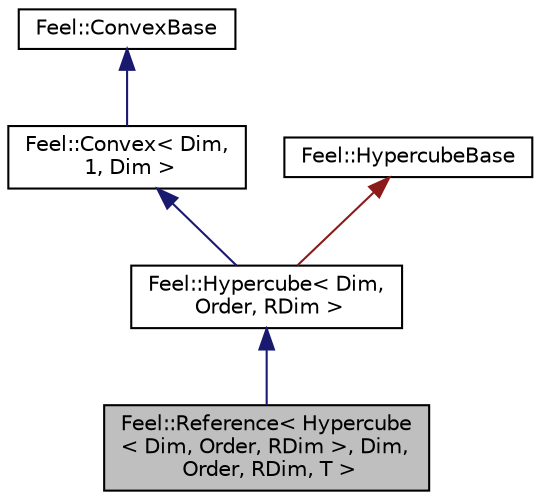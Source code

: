 digraph "Feel::Reference&lt; Hypercube&lt; Dim, Order, RDim &gt;, Dim, Order, RDim, T &gt;"
{
 // LATEX_PDF_SIZE
  edge [fontname="Helvetica",fontsize="10",labelfontname="Helvetica",labelfontsize="10"];
  node [fontname="Helvetica",fontsize="10",shape=record];
  Node1 [label="Feel::Reference\< Hypercube\l\< Dim, Order, RDim \>, Dim,\l Order, RDim, T \>",height=0.2,width=0.4,color="black", fillcolor="grey75", style="filled", fontcolor="black",tooltip=" "];
  Node2 -> Node1 [dir="back",color="midnightblue",fontsize="10",style="solid",fontname="Helvetica"];
  Node2 [label="Feel::Hypercube\< Dim,\l Order, RDim \>",height=0.2,width=0.4,color="black", fillcolor="white", style="filled",URL="$classFeel_1_1Hypercube.html",tooltip=" "];
  Node3 -> Node2 [dir="back",color="midnightblue",fontsize="10",style="solid",fontname="Helvetica"];
  Node3 [label="Feel::Convex\< Dim,\l 1, Dim \>",height=0.2,width=0.4,color="black", fillcolor="white", style="filled",URL="$classFeel_1_1Convex.html",tooltip=" "];
  Node4 -> Node3 [dir="back",color="midnightblue",fontsize="10",style="solid",fontname="Helvetica"];
  Node4 [label="Feel::ConvexBase",height=0.2,width=0.4,color="black", fillcolor="white", style="filled",URL="$classFeel_1_1ConvexBase.html",tooltip=" "];
  Node5 -> Node2 [dir="back",color="firebrick4",fontsize="10",style="solid",fontname="Helvetica"];
  Node5 [label="Feel::HypercubeBase",height=0.2,width=0.4,color="black", fillcolor="white", style="filled",URL="$classFeel_1_1HypercubeBase.html",tooltip=" "];
}
